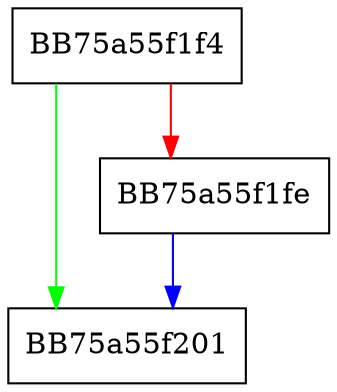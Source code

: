 digraph _Eos {
  node [shape="box"];
  graph [splines=ortho];
  BB75a55f1f4 -> BB75a55f201 [color="green"];
  BB75a55f1f4 -> BB75a55f1fe [color="red"];
  BB75a55f1fe -> BB75a55f201 [color="blue"];
}